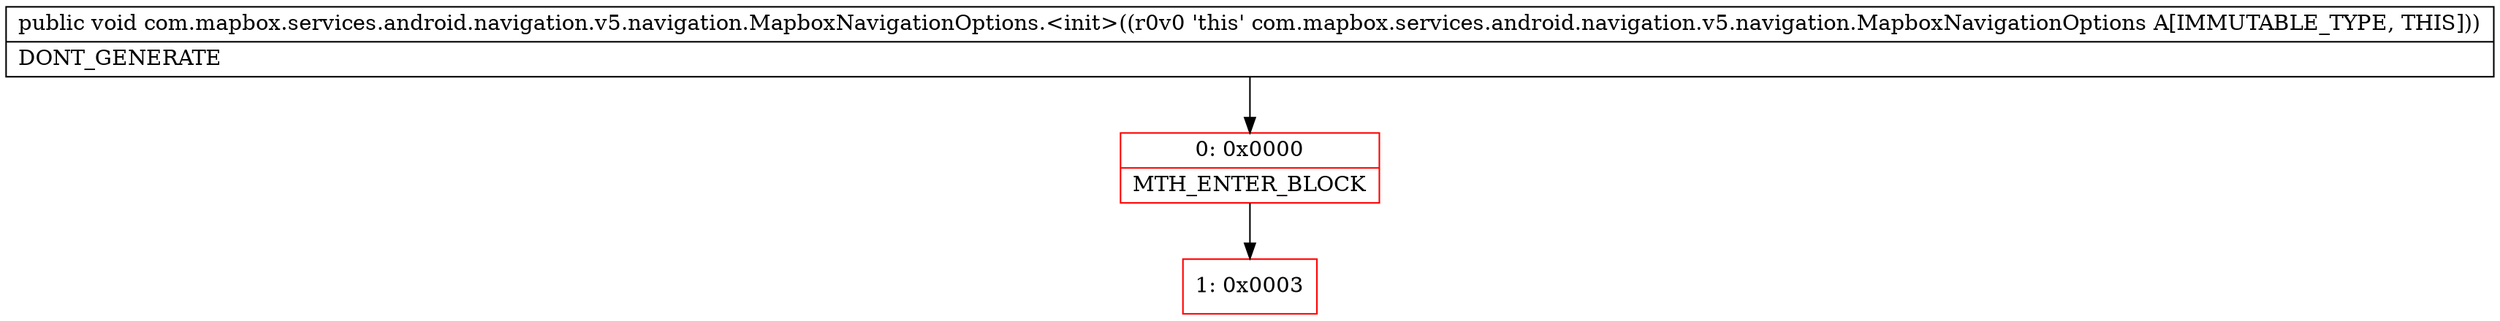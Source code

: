 digraph "CFG forcom.mapbox.services.android.navigation.v5.navigation.MapboxNavigationOptions.\<init\>()V" {
subgraph cluster_Region_1538848177 {
label = "R(0)";
node [shape=record,color=blue];
}
Node_0 [shape=record,color=red,label="{0\:\ 0x0000|MTH_ENTER_BLOCK\l}"];
Node_1 [shape=record,color=red,label="{1\:\ 0x0003}"];
MethodNode[shape=record,label="{public void com.mapbox.services.android.navigation.v5.navigation.MapboxNavigationOptions.\<init\>((r0v0 'this' com.mapbox.services.android.navigation.v5.navigation.MapboxNavigationOptions A[IMMUTABLE_TYPE, THIS]))  | DONT_GENERATE\l}"];
MethodNode -> Node_0;
Node_0 -> Node_1;
}

